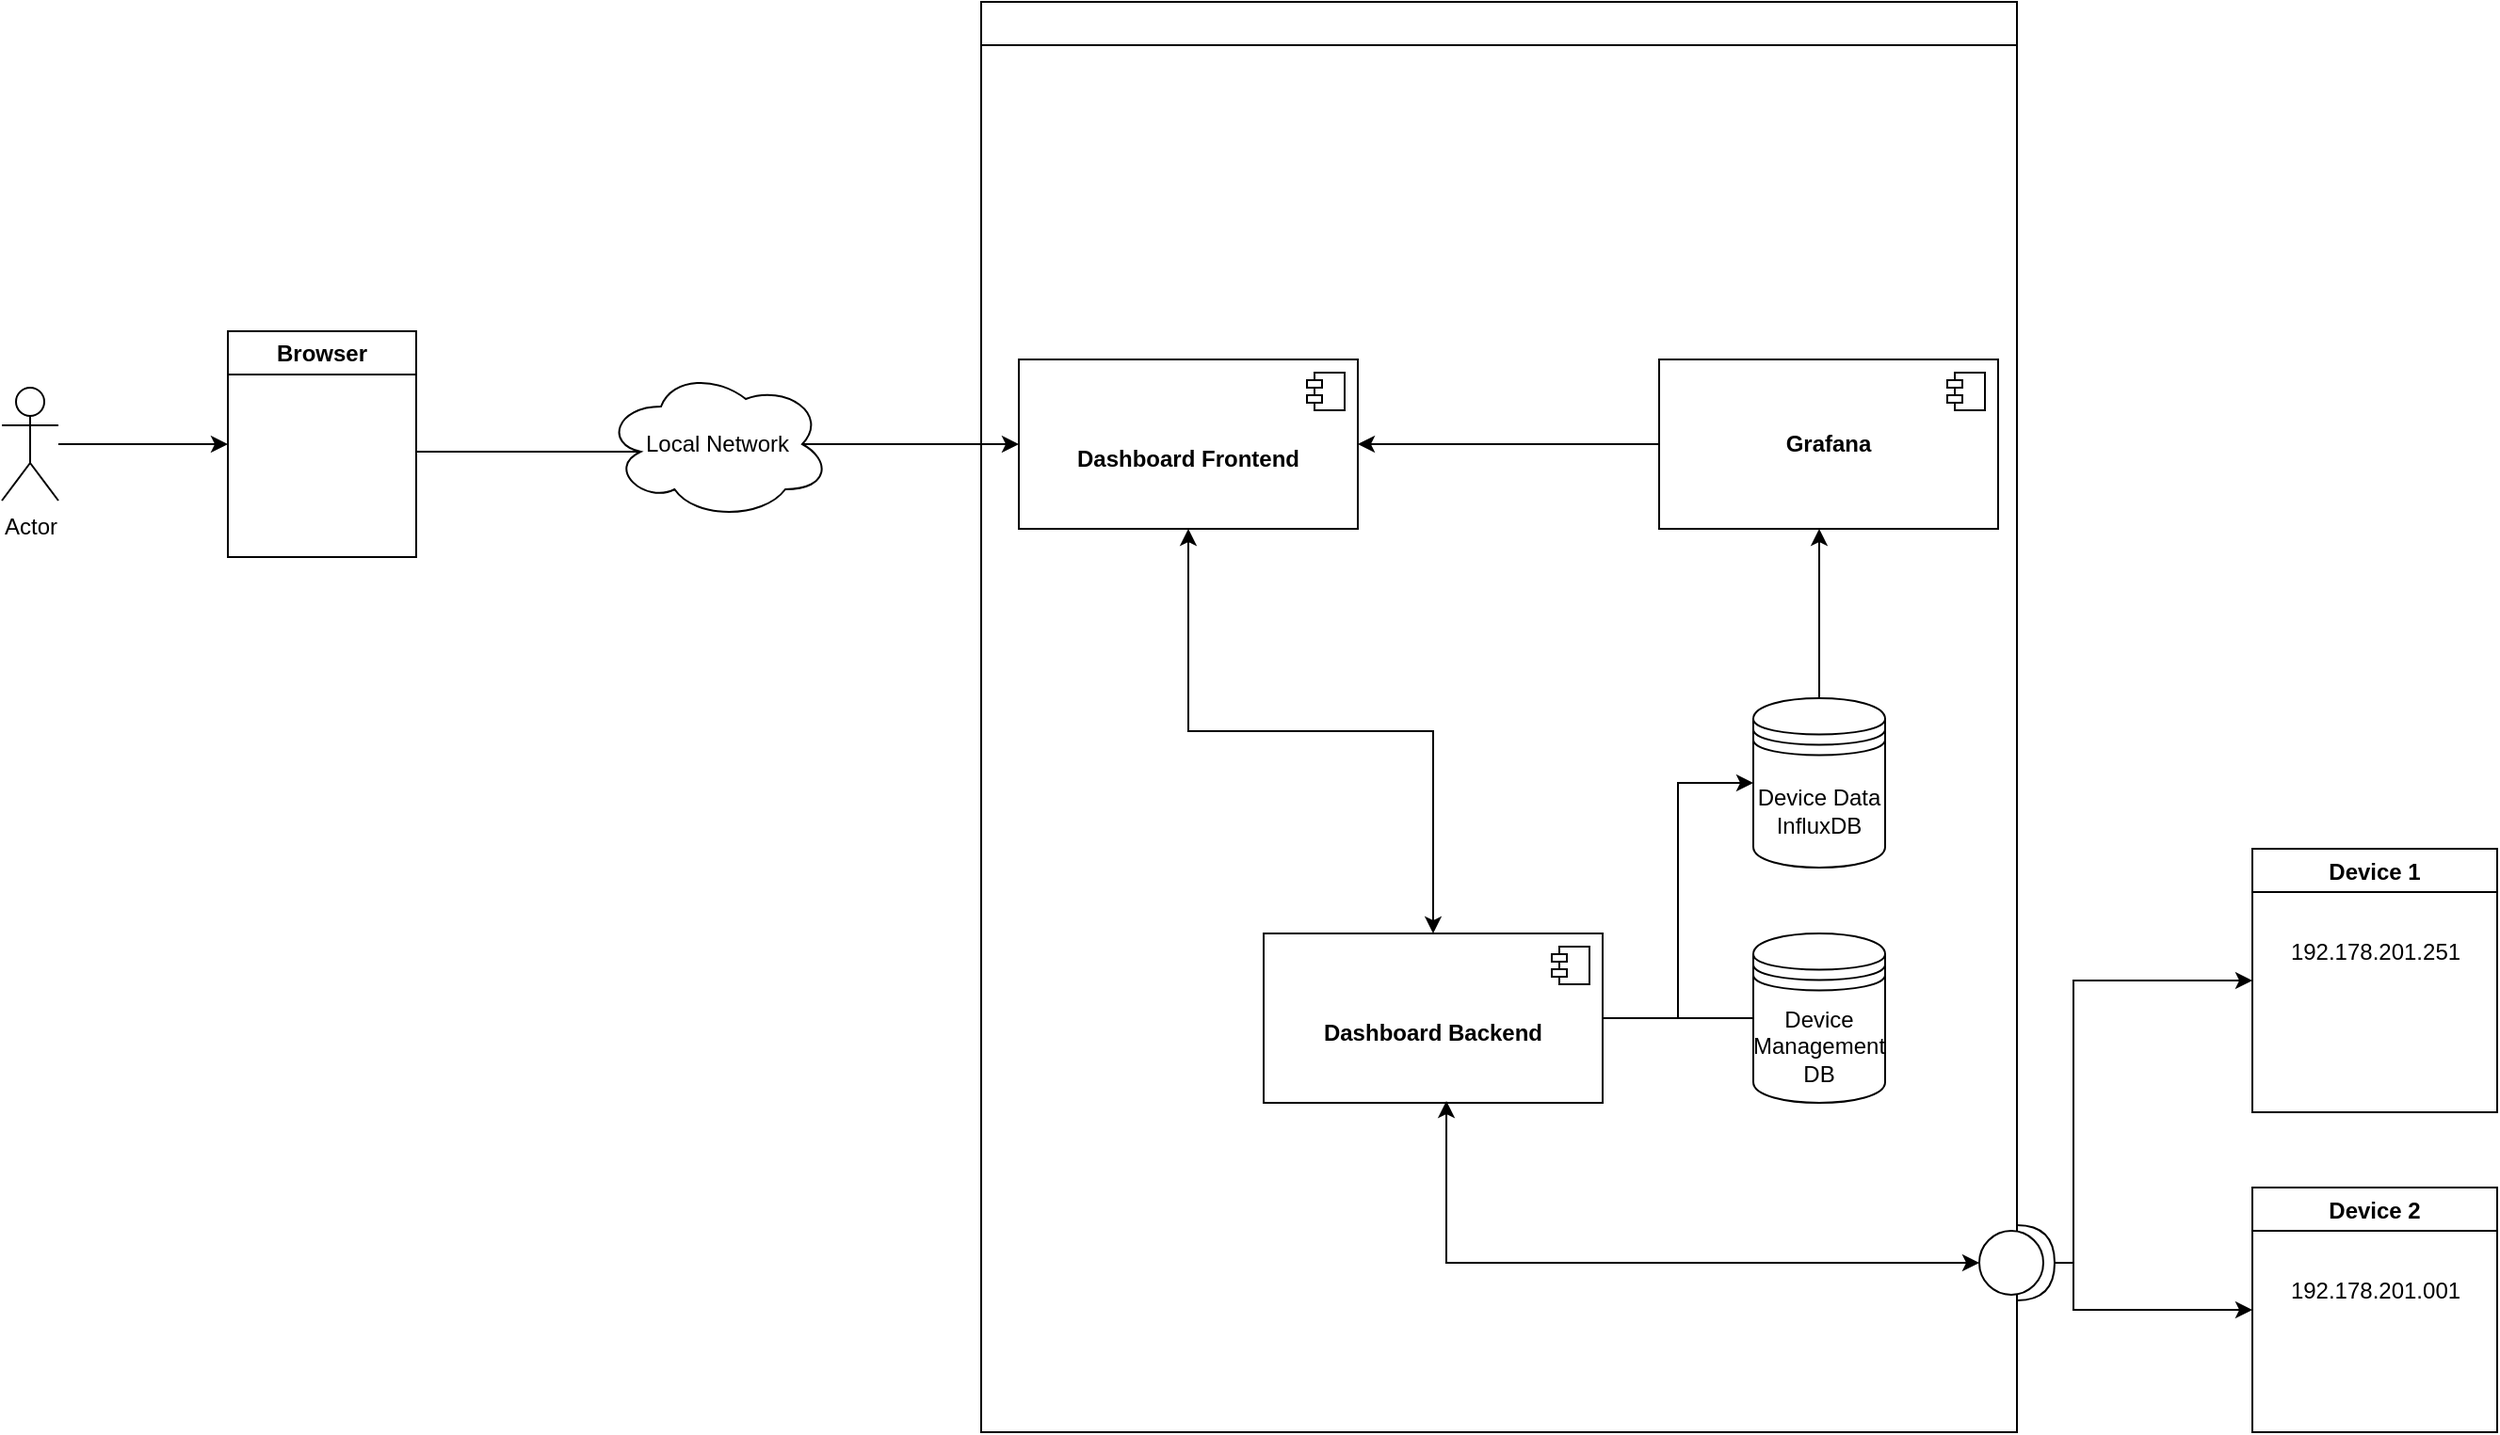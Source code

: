 <mxfile version="24.4.0" type="github">
  <diagram name="Page-1" id="vvT05L4JUfe_ET9gplE-">
    <mxGraphModel dx="1434" dy="782" grid="1" gridSize="10" guides="1" tooltips="1" connect="1" arrows="1" fold="1" page="1" pageScale="1" pageWidth="850" pageHeight="1100" math="0" shadow="0">
      <root>
        <mxCell id="0" />
        <mxCell id="1" parent="0" />
        <mxCell id="g3kox9_ujbpVZJbk-zrN-26" style="edgeStyle=orthogonalEdgeStyle;rounded=0;orthogonalLoop=1;jettySize=auto;html=1;entryX=0;entryY=0.5;entryDx=0;entryDy=0;" parent="1" source="g3kox9_ujbpVZJbk-zrN-1" target="g3kox9_ujbpVZJbk-zrN-2" edge="1">
          <mxGeometry relative="1" as="geometry" />
        </mxCell>
        <mxCell id="g3kox9_ujbpVZJbk-zrN-1" value="Actor" style="shape=umlActor;verticalLabelPosition=bottom;verticalAlign=top;html=1;outlineConnect=0;" parent="1" vertex="1">
          <mxGeometry x="80" y="215" width="30" height="60" as="geometry" />
        </mxCell>
        <mxCell id="g3kox9_ujbpVZJbk-zrN-2" value="Browser" style="swimlane;whiteSpace=wrap;html=1;startSize=23;" parent="1" vertex="1">
          <mxGeometry x="200" y="185" width="100" height="120" as="geometry" />
        </mxCell>
        <mxCell id="g3kox9_ujbpVZJbk-zrN-28" style="edgeStyle=orthogonalEdgeStyle;rounded=0;orthogonalLoop=1;jettySize=auto;html=1;entryX=0;entryY=0.5;entryDx=0;entryDy=0;exitX=0.875;exitY=0.5;exitDx=0;exitDy=0;exitPerimeter=0;" parent="1" source="g3kox9_ujbpVZJbk-zrN-3" target="g3kox9_ujbpVZJbk-zrN-12" edge="1">
          <mxGeometry relative="1" as="geometry" />
        </mxCell>
        <mxCell id="g3kox9_ujbpVZJbk-zrN-3" value="Local Network" style="ellipse;shape=cloud;whiteSpace=wrap;html=1;" parent="1" vertex="1">
          <mxGeometry x="400" y="205" width="120" height="80" as="geometry" />
        </mxCell>
        <mxCell id="g3kox9_ujbpVZJbk-zrN-4" value="" style="swimlane;whiteSpace=wrap;html=1;" parent="1" vertex="1">
          <mxGeometry x="600" y="10" width="550" height="760" as="geometry" />
        </mxCell>
        <mxCell id="g3kox9_ujbpVZJbk-zrN-7" value="Device Management DB" style="shape=datastore;whiteSpace=wrap;html=1;" parent="g3kox9_ujbpVZJbk-zrN-4" vertex="1">
          <mxGeometry x="410" y="495" width="70" height="90" as="geometry" />
        </mxCell>
        <mxCell id="g3kox9_ujbpVZJbk-zrN-8" value="" style="endArrow=none;html=1;rounded=0;entryX=1;entryY=0.5;entryDx=0;entryDy=0;exitX=0;exitY=0.5;exitDx=0;exitDy=0;" parent="g3kox9_ujbpVZJbk-zrN-4" source="g3kox9_ujbpVZJbk-zrN-7" target="g3kox9_ujbpVZJbk-zrN-10" edge="1">
          <mxGeometry width="50" height="50" relative="1" as="geometry">
            <mxPoint x="175" y="200" as="sourcePoint" />
            <mxPoint x="355" y="50" as="targetPoint" />
          </mxGeometry>
        </mxCell>
        <mxCell id="g3kox9_ujbpVZJbk-zrN-25" style="edgeStyle=orthogonalEdgeStyle;rounded=0;orthogonalLoop=1;jettySize=auto;html=1;entryX=0.5;entryY=1;entryDx=0;entryDy=0;startArrow=classic;startFill=1;" parent="g3kox9_ujbpVZJbk-zrN-4" source="g3kox9_ujbpVZJbk-zrN-10" target="g3kox9_ujbpVZJbk-zrN-12" edge="1">
          <mxGeometry relative="1" as="geometry" />
        </mxCell>
        <mxCell id="-ot3u-HDswbifuTOad3X-6" style="edgeStyle=orthogonalEdgeStyle;rounded=0;orthogonalLoop=1;jettySize=auto;html=1;entryX=0;entryY=0.5;entryDx=0;entryDy=0;" edge="1" parent="g3kox9_ujbpVZJbk-zrN-4" source="g3kox9_ujbpVZJbk-zrN-10" target="-ot3u-HDswbifuTOad3X-1">
          <mxGeometry relative="1" as="geometry" />
        </mxCell>
        <mxCell id="g3kox9_ujbpVZJbk-zrN-10" value="&lt;br&gt;&lt;b&gt;Dashboard Backend&lt;/b&gt;" style="html=1;dropTarget=0;whiteSpace=wrap;" parent="g3kox9_ujbpVZJbk-zrN-4" vertex="1">
          <mxGeometry x="150" y="495" width="180" height="90" as="geometry" />
        </mxCell>
        <mxCell id="g3kox9_ujbpVZJbk-zrN-11" value="" style="shape=module;jettyWidth=8;jettyHeight=4;" parent="g3kox9_ujbpVZJbk-zrN-10" vertex="1">
          <mxGeometry x="1" width="20" height="20" relative="1" as="geometry">
            <mxPoint x="-27" y="7" as="offset" />
          </mxGeometry>
        </mxCell>
        <mxCell id="g3kox9_ujbpVZJbk-zrN-12" value="&lt;br&gt;&lt;b&gt;Dashboard Frontend&lt;/b&gt;" style="html=1;dropTarget=0;whiteSpace=wrap;" parent="g3kox9_ujbpVZJbk-zrN-4" vertex="1">
          <mxGeometry x="20" y="190" width="180" height="90" as="geometry" />
        </mxCell>
        <mxCell id="g3kox9_ujbpVZJbk-zrN-13" value="" style="shape=module;jettyWidth=8;jettyHeight=4;" parent="g3kox9_ujbpVZJbk-zrN-12" vertex="1">
          <mxGeometry x="1" width="20" height="20" relative="1" as="geometry">
            <mxPoint x="-27" y="7" as="offset" />
          </mxGeometry>
        </mxCell>
        <mxCell id="-ot3u-HDswbifuTOad3X-1" value="Device Data InfluxDB" style="shape=datastore;whiteSpace=wrap;html=1;" vertex="1" parent="g3kox9_ujbpVZJbk-zrN-4">
          <mxGeometry x="410" y="370" width="70" height="90" as="geometry" />
        </mxCell>
        <mxCell id="-ot3u-HDswbifuTOad3X-8" style="edgeStyle=orthogonalEdgeStyle;rounded=0;orthogonalLoop=1;jettySize=auto;html=1;entryX=1;entryY=0.5;entryDx=0;entryDy=0;" edge="1" parent="g3kox9_ujbpVZJbk-zrN-4" source="-ot3u-HDswbifuTOad3X-4" target="g3kox9_ujbpVZJbk-zrN-12">
          <mxGeometry relative="1" as="geometry" />
        </mxCell>
        <mxCell id="-ot3u-HDswbifuTOad3X-4" value="&lt;b&gt;Grafana&lt;/b&gt;" style="html=1;dropTarget=0;whiteSpace=wrap;" vertex="1" parent="g3kox9_ujbpVZJbk-zrN-4">
          <mxGeometry x="360" y="190" width="180" height="90" as="geometry" />
        </mxCell>
        <mxCell id="-ot3u-HDswbifuTOad3X-5" value="" style="shape=module;jettyWidth=8;jettyHeight=4;" vertex="1" parent="-ot3u-HDswbifuTOad3X-4">
          <mxGeometry x="1" width="20" height="20" relative="1" as="geometry">
            <mxPoint x="-27" y="7" as="offset" />
          </mxGeometry>
        </mxCell>
        <mxCell id="g3kox9_ujbpVZJbk-zrN-9" value="" style="shape=providedRequiredInterface;html=1;verticalLabelPosition=bottom;sketch=0;" parent="g3kox9_ujbpVZJbk-zrN-4" vertex="1">
          <mxGeometry x="530" y="650" width="40" height="40" as="geometry" />
        </mxCell>
        <mxCell id="g3kox9_ujbpVZJbk-zrN-24" style="edgeStyle=orthogonalEdgeStyle;rounded=0;orthogonalLoop=1;jettySize=auto;html=1;entryX=0.539;entryY=0.989;entryDx=0;entryDy=0;entryPerimeter=0;startArrow=classic;startFill=1;exitX=0;exitY=0.5;exitDx=0;exitDy=0;exitPerimeter=0;" parent="g3kox9_ujbpVZJbk-zrN-4" source="g3kox9_ujbpVZJbk-zrN-9" target="g3kox9_ujbpVZJbk-zrN-10" edge="1">
          <mxGeometry relative="1" as="geometry">
            <Array as="points">
              <mxPoint x="247" y="670" />
            </Array>
            <mxPoint x="252" y="625" as="sourcePoint" />
          </mxGeometry>
        </mxCell>
        <mxCell id="-ot3u-HDswbifuTOad3X-12" style="edgeStyle=orthogonalEdgeStyle;rounded=0;orthogonalLoop=1;jettySize=auto;html=1;" edge="1" parent="g3kox9_ujbpVZJbk-zrN-4" source="-ot3u-HDswbifuTOad3X-1" target="-ot3u-HDswbifuTOad3X-4">
          <mxGeometry relative="1" as="geometry">
            <Array as="points">
              <mxPoint x="445" y="300" />
              <mxPoint x="445" y="300" />
            </Array>
          </mxGeometry>
        </mxCell>
        <mxCell id="g3kox9_ujbpVZJbk-zrN-18" style="edgeStyle=orthogonalEdgeStyle;rounded=0;orthogonalLoop=1;jettySize=auto;html=1;entryX=0;entryY=0.5;entryDx=0;entryDy=0;" parent="1" source="g3kox9_ujbpVZJbk-zrN-9" target="g3kox9_ujbpVZJbk-zrN-14" edge="1">
          <mxGeometry relative="1" as="geometry">
            <Array as="points">
              <mxPoint x="1180" y="680" />
              <mxPoint x="1180" y="530" />
            </Array>
          </mxGeometry>
        </mxCell>
        <mxCell id="g3kox9_ujbpVZJbk-zrN-19" style="edgeStyle=orthogonalEdgeStyle;rounded=0;orthogonalLoop=1;jettySize=auto;html=1;entryX=0;entryY=0.5;entryDx=0;entryDy=0;" parent="1" source="g3kox9_ujbpVZJbk-zrN-9" target="g3kox9_ujbpVZJbk-zrN-15" edge="1">
          <mxGeometry relative="1" as="geometry">
            <Array as="points">
              <mxPoint x="1180" y="680" />
              <mxPoint x="1180" y="705" />
            </Array>
          </mxGeometry>
        </mxCell>
        <mxCell id="g3kox9_ujbpVZJbk-zrN-14" value="Device 1" style="swimlane;" parent="1" vertex="1">
          <mxGeometry x="1275" y="460" width="130" height="140" as="geometry" />
        </mxCell>
        <mxCell id="g3kox9_ujbpVZJbk-zrN-16" value="192.178.201.251" style="text;html=1;align=center;verticalAlign=middle;resizable=0;points=[];autosize=1;strokeColor=none;fillColor=none;" parent="g3kox9_ujbpVZJbk-zrN-14" vertex="1">
          <mxGeometry x="10" y="40" width="110" height="30" as="geometry" />
        </mxCell>
        <mxCell id="g3kox9_ujbpVZJbk-zrN-15" value="Device 2" style="swimlane;" parent="1" vertex="1">
          <mxGeometry x="1275" y="640" width="130" height="130" as="geometry" />
        </mxCell>
        <mxCell id="g3kox9_ujbpVZJbk-zrN-17" value="192.178.201.001" style="text;html=1;align=center;verticalAlign=middle;resizable=0;points=[];autosize=1;strokeColor=none;fillColor=none;" parent="g3kox9_ujbpVZJbk-zrN-15" vertex="1">
          <mxGeometry x="10" y="40" width="110" height="30" as="geometry" />
        </mxCell>
        <mxCell id="g3kox9_ujbpVZJbk-zrN-29" style="edgeStyle=orthogonalEdgeStyle;rounded=0;orthogonalLoop=1;jettySize=auto;html=1;entryX=0.16;entryY=0.55;entryDx=0;entryDy=0;entryPerimeter=0;endArrow=none;endFill=0;" parent="1" source="g3kox9_ujbpVZJbk-zrN-2" target="g3kox9_ujbpVZJbk-zrN-3" edge="1">
          <mxGeometry relative="1" as="geometry">
            <Array as="points">
              <mxPoint x="330" y="249" />
              <mxPoint x="330" y="249" />
            </Array>
          </mxGeometry>
        </mxCell>
      </root>
    </mxGraphModel>
  </diagram>
</mxfile>
